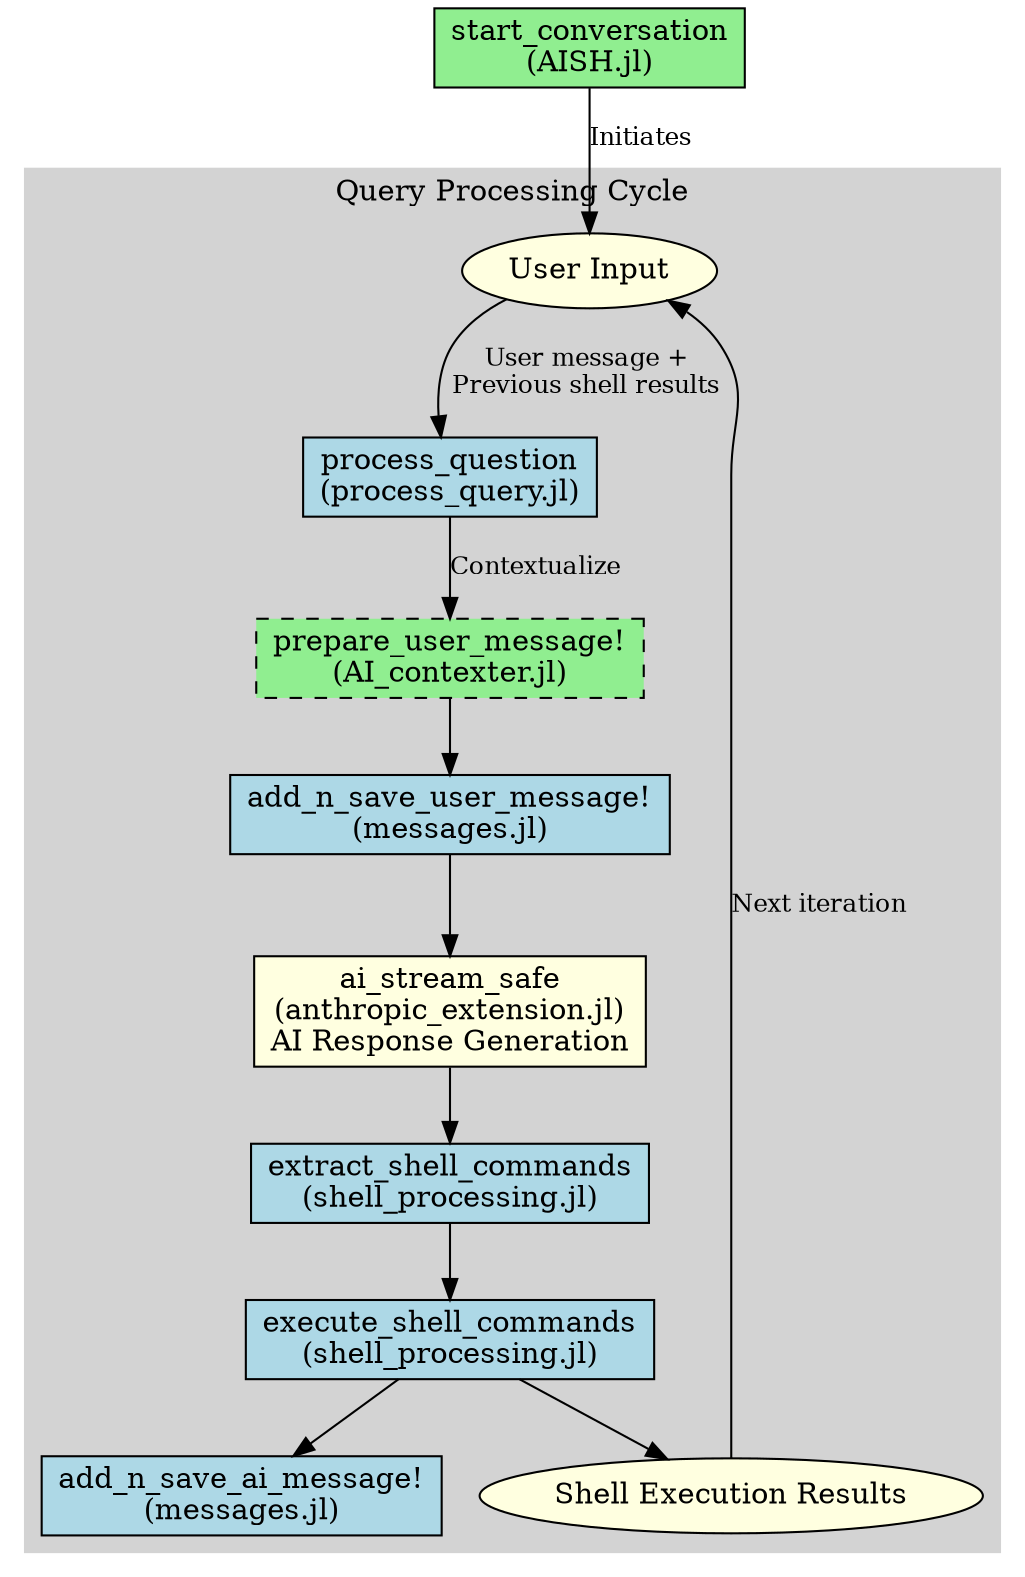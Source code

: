 digraph AISH_Query_Flow {
  rankdir=TB;
  node [shape=box, style=filled, fillcolor=lightblue, fontsize=14];
  edge [fontsize=12];
  
  subgraph cluster_process {
    label = "Query Processing Cycle";
    style = filled;
    color = lightgrey;
    
    user_input [label="User Input", shape=ellipse, fillcolor=lightyellow];
    process_query [label="process_question\n(process_query.jl)"];
    prepare_msg [label="prepare_user_message!\n(AI_contexter.jl)", style="filled,dashed", fillcolor=lightgreen];
    add_user_msg [label="add_n_save_user_message!\n(messages.jl)"];
    ai_stream [label="ai_stream_safe\n(anthropic_extension.jl)\nAI Response Generation", fillcolor=lightyellow];
    extract_shell [label="extract_shell_commands\n(shell_processing.jl)"];
    execute_shell [label="execute_shell_commands\n(shell_processing.jl)"];
    add_ai_msg [label="add_n_save_ai_message!\n(messages.jl)"];
    shell_results [label="Shell Execution Results", shape=ellipse, fillcolor=lightyellow];

    user_input -> process_query [label="User message +\nPrevious shell results"];
    process_query -> prepare_msg [label="Contextualize"];
    prepare_msg -> add_user_msg;
    add_user_msg -> ai_stream;
    ai_stream -> extract_shell;
    extract_shell -> execute_shell;
    execute_shell -> add_ai_msg;
    execute_shell -> shell_results;
    shell_results -> user_input [label="Next iteration"];
  }

  start [label="start_conversation\n(AISH.jl)", fillcolor=lightgreen];
  start -> user_input [label="Initiates"];

  subgraph cluster_modular {
    label = "Modular Component";
    style = filled;
    color = lightgreen;
    prepare_msg;
  }
}
